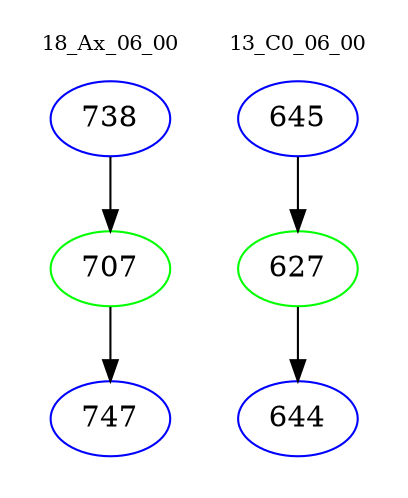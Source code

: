 digraph{
subgraph cluster_0 {
color = white
label = "18_Ax_06_00";
fontsize=10;
T0_738 [label="738", color="blue"]
T0_738 -> T0_707 [color="black"]
T0_707 [label="707", color="green"]
T0_707 -> T0_747 [color="black"]
T0_747 [label="747", color="blue"]
}
subgraph cluster_1 {
color = white
label = "13_C0_06_00";
fontsize=10;
T1_645 [label="645", color="blue"]
T1_645 -> T1_627 [color="black"]
T1_627 [label="627", color="green"]
T1_627 -> T1_644 [color="black"]
T1_644 [label="644", color="blue"]
}
}
